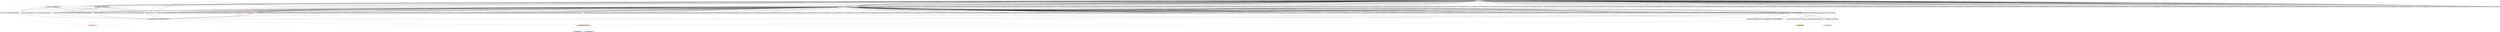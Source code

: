 digraph G {
	ranksep=3;
	ratio=auto;
	httpnewsycombinatorcomsecurityhtml->httpsnewsycombinatorcomitemid639976[ style=bold ];
	httpnewsycombinatorcomsecurityhtml->httpsnewsycombinatorcomitemid8604586[ style=bold ];
	httpnewsycombinatorcomsecurityhtml->httpnewsycombinatorcomyccss[ style=dashed ];
	httpnewsycombinatorcomsecurityhtml->httpnewsycombinatorcomyc500gif[ style=dashed ];
	httpnewsycombinatorcomuserideamonncarey->httpnewsycombinatorcomlogingotouser3Fid3Deamonncarey[ style=bold ];
	httpnewsycombinatorcomuserideamonncarey->httpnewsycombinatorcomsubmittedideamonncarey[ style=bold ];
	httpnewsycombinatorcomuserideamonncarey->httpnewsycombinatorcomnewest[ style=bold ];
	httpnewsycombinatorcomuserideamonncarey->httpnewsycombinatorcomnewcomments[ style=bold ];
	httpnewsycombinatorcomuserideamonncarey->httpnewsycombinatorcomask[ style=bold ];
	httpnewsycombinatorcomuserideamonncarey->httpnewsycombinatorcomsubmit[ style=bold ];
	httpnewsycombinatorcomuserideamonncarey->httpnewsycombinatorcomthreadsideamonncarey[ style=bold ];
	httpnewsycombinatorcomuserideamonncarey->httpnewsycombinatorcomnews[ style=bold ];
	httpnewsycombinatorcomuserideamonncarey->httpnewsycombinatorcomshow[ style=bold ];
	httpnewsycombinatorcomuserideamonncarey->httpnewsycombinatorcomuserideamonncarey[ style=bold ];
	httpnewsycombinatorcomuserideamonncarey->httpnewsycombinatorcomjobs[ style=bold ];
	httpnewsycombinatorcomuserideamonncarey->httpnewsycombinatorcomy18gif[ style=dashed ];
	httpnewsycombinatorcomuserideamonncarey->httpnewsycombinatorcomnewscssI3uMhSgJy7uTRfP6zeEN[ style=dashed ];
	httpnewsycombinatorcomnewscssI3uMhSgJy7uTRfP6zeEN->httpnewsycombinatorcomgrayarrowgif[ style=dashed ];
	httpnewsycombinatorcomnewscssI3uMhSgJy7uTRfP6zeEN->httpnewsycombinatorcomgrayarrow2xgif[ style=dashed ];
	httpnewsycombinatorcomnewsfaqhtml->httpnewsycombinatorcomnewsguidelineshtml[ style=bold ];
	httpnewsycombinatorcomnewsfaqhtml->httpnewsycombinatorcomnewest[ style=bold ];
	httpnewsycombinatorcomnewsfaqhtml->httpnewsycombinatorcomnewcomments[ style=bold ];
	httpnewsycombinatorcomnewsfaqhtml->httpnewsycombinatorcomformatdoc[ style=bold ];
	httpnewsycombinatorcomnewsfaqhtml->httpnewsycombinatorcomsubmittedidwhoishiring[ style=bold ];
	httpnewsycombinatorcomnewsfaqhtml->httpnewsycombinatorcomnewpoll[ style=bold ];
	httpnewsycombinatorcomnewsfaqhtml->httpnewsycombinatorcomyc500gif[ style=dashed ];
	httpnewsycombinatorcomnewsfaqhtml->httpnewsycombinatorcomyccss[ style=dashed ];
	httpnewsycombinatorcom->httpnewsycombinatorcomitemid11070528[ style=bold ];
	httpnewsycombinatorcom->httpnewsycombinatorcomitemid11073032[ style=bold ];
	httpnewsycombinatorcom->httpnewsycombinatorcomfromsitehollywoodreportercom[ style=bold ];
	httpnewsycombinatorcom->httpnewsycombinatorcomvotefor11070192dirupgotonews[ style=bold ];
	httpnewsycombinatorcom->httpnewsycombinatorcomfromsiteprogrammingzencom[ style=bold ];
	httpnewsycombinatorcom->httpnewsycombinatorcomnewcomments[ style=bold ];
	httpnewsycombinatorcom->httpnewsycombinatorcomitemid11070584[ style=bold ];
	httpnewsycombinatorcom->httpnewsycombinatorcomfromsiteprogrammingforbeginnersbookcom[ style=bold ];
	httpnewsycombinatorcom->httpnewsycombinatorcomfromsiteblogtwittercom[ style=bold ];
	httpnewsycombinatorcom->httpnewsycombinatorcomfromsitebbccom[ style=bold ];
	httpnewsycombinatorcom->httpnewsycombinatorcomuseridrkda[ style=bold ];
	httpnewsycombinatorcom->httpnewsycombinatorcomvotefor11070764dirupgotonews[ style=bold ];
	httpnewsycombinatorcom->httpnewsycombinatorcombookmarklethtml[ style=bold ];
	httpnewsycombinatorcom->httpnewsycombinatorcomitemid11069501[ style=bold ];
	httpnewsycombinatorcom->httpnewsycombinatorcomitemid11071177[ style=bold ];
	httpnewsycombinatorcom->httpnewsycombinatorcomuseridsigna11[ style=bold ];
	httpnewsycombinatorcom->httpnewsycombinatorcomvotefor11071014dirupgotonews[ style=bold ];
	httpnewsycombinatorcom->httpnewsycombinatorcomvotefor11071916dirupgotonews[ style=bold ];
	httpnewsycombinatorcom->httpnewsycombinatorcomfromsitenprorg[ style=bold ];
	httpnewsycombinatorcom->httpnewsycombinatorcomuseriddrakaal[ style=bold ];
	httpnewsycombinatorcom->httpnewsycombinatorcomvotefor11072359dirupgotonews[ style=bold ];
	httpnewsycombinatorcom->httpnewsycombinatorcomuseridLofkin[ style=bold ];
	httpnewsycombinatorcom->httpnewsycombinatorcomitemid11069994[ style=bold ];
	httpnewsycombinatorcom->httpnewsycombinatorcomuseridpdq[ style=bold ];
	httpnewsycombinatorcom->httpnewsycombinatorcomitemid11073353[ style=bold ];
	httpnewsycombinatorcom->httpnewsycombinatorcomfromsitetechcrunchcom[ style=bold ];
	httpnewsycombinatorcom->httpnewsycombinatorcomuseridnkurz[ style=bold ];
	httpnewsycombinatorcom->httpnewsycombinatorcomvotefor11070584dirupgotonews[ style=bold ];
	httpnewsycombinatorcom->httpnewsycombinatorcomvotefor11069501dirupgotonews[ style=bold ];
	httpnewsycombinatorcom->httpnewsycombinatorcomitemid11071749[ style=bold ];
	httpnewsycombinatorcom->httpnewsycombinatorcomfromsiteamazoncom[ style=bold ];
	httpnewsycombinatorcom->httpnewsycombinatorcomuseridpavornyoh[ style=bold ];
	httpnewsycombinatorcom->httpnewsycombinatorcomuseridvinnyglennon[ style=bold ];
	httpnewsycombinatorcom->httpnewsycombinatorcomfromsitenewyorkercom[ style=bold ];
	httpnewsycombinatorcom->httpnewsycombinatorcomvotefor11069898dirupgotonews[ style=bold ];
	httpnewsycombinatorcom->httpnewsycombinatorcomsubmit[ style=bold ];
	httpnewsycombinatorcom->httpnewsycombinatorcomuseriddankohn1[ style=bold ];
	httpnewsycombinatorcom->httpnewsycombinatorcomsecurityhtml[ style=bold ];
	httpnewsycombinatorcom->httpnewsycombinatorcomitemid11073401[ style=bold ];
	httpnewsycombinatorcom->httpnewsycombinatorcomshow[ style=bold ];
	httpnewsycombinatorcom->httpnewsycombinatorcomitemid11070923[ style=bold ];
	httpnewsycombinatorcom->httpnewsycombinatorcomfromsitepnasorg[ style=bold ];
	httpnewsycombinatorcom->httpnewsycombinatorcomitemid11071916[ style=bold ];
	httpnewsycombinatorcom->httpnewsycombinatorcomvotefor11070600dirupgotonews[ style=bold ];
	httpnewsycombinatorcom->httpnewsycombinatorcomnewsguidelineshtml[ style=bold ];
	httpnewsycombinatorcom->httpnewsycombinatorcomfromsitereuterscom[ style=bold ];
	httpnewsycombinatorcom->httpnewsycombinatorcomjobs[ style=bold ];
	httpnewsycombinatorcom->httpnewsycombinatorcomitemid11070764[ style=bold ];
	httpnewsycombinatorcom->httpnewsycombinatorcomvotefor11071749dirupgotonews[ style=bold ];
	httpnewsycombinatorcom->httpnewsycombinatorcomuseridwalterbell[ style=bold ];
	httpnewsycombinatorcom->httpnewsycombinatorcomfromsiteycombinatorcom[ style=bold ];
	httpnewsycombinatorcom->httpnewsycombinatorcomuseridbootload[ style=bold ];
	httpnewsycombinatorcom->httpnewsycombinatorcomuseridjondubois[ style=bold ];
	httpnewsycombinatorcom->httpnewsycombinatorcomfromsitegithubcom[ style=bold ];
	httpnewsycombinatorcom->httpnewsycombinatorcomitemid11073167[ style=bold ];
	httpnewsycombinatorcom->httpnewsycombinatorcomvotefor11072799dirupgotonews[ style=bold ];
	httpnewsycombinatorcom->httpnewsycombinatorcomfromsitewashingtonpostcom[ style=bold ];
	httpnewsycombinatorcom->httpnewsycombinatorcomnewest[ style=bold ];
	httpnewsycombinatorcom->httpnewsycombinatorcomvotefor11070805dirupgotonews[ style=bold ];
	httpnewsycombinatorcom->httpnewsycombinatorcomask[ style=bold ];
	httpnewsycombinatorcom->httpnewsycombinatorcomvotefor11073167dirupgotonews[ style=bold ];
	httpnewsycombinatorcom->httpnewsycombinatorcomvotefor11072159dirupgotonews[ style=bold ];
	httpnewsycombinatorcom->httpnewsycombinatorcomitemid11072761[ style=bold ];
	httpnewsycombinatorcom->httpnewsycombinatorcomvotefor11072718dirupgotonews[ style=bold ];
	httpnewsycombinatorcom->httpnewsycombinatorcomnews[ style=bold ];
	httpnewsycombinatorcom->httpnewsycombinatorcomfromsitenationalgeographiccom[ style=bold ];
	httpnewsycombinatorcom->httpnewsycombinatorcomfromsitewiredcom[ style=bold ];
	httpnewsycombinatorcom->httpnewsycombinatorcomvotefor11070147dirupgotonews[ style=bold ];
	httpnewsycombinatorcom->httpnewsycombinatorcomuserideamonncarey[ style=bold ];
	httpnewsycombinatorcom->httpnewsycombinatorcomitemid11065661[ style=bold ];
	httpnewsycombinatorcom->httpnewsycombinatorcomvotefor11072723dirupgotonews[ style=bold ];
	httpnewsycombinatorcom->httpnewsycombinatorcomuseridwallflower[ style=bold ];
	httpnewsycombinatorcom->httpnewsycombinatorcomuseridapo[ style=bold ];
	httpnewsycombinatorcom->httpnewsycombinatorcomfromsiteopensourcecom[ style=bold ];
	httpnewsycombinatorcom->httpnewsycombinatorcomfromsitesocketclusterio[ style=bold ];
	httpnewsycombinatorcom->httpnewsycombinatorcomfromsitebloombergcom[ style=bold ];
	httpnewsycombinatorcom->httpnewsycombinatorcomitemid11069898[ style=bold ];
	httpnewsycombinatorcom->httpnewsycombinatorcomitemid11072799[ style=bold ];
	httpnewsycombinatorcom->httpnewsycombinatorcomvotefor11072570dirupgotonews[ style=bold ];
	httpnewsycombinatorcom->httpnewsycombinatorcomuseridhepha1979[ style=bold ];
	httpnewsycombinatorcom->httpnewsycombinatorcomvotefor11069994dirupgotonews[ style=bold ];
	httpnewsycombinatorcom->httpnewsycombinatorcomuseridr721[ style=bold ];
	httpnewsycombinatorcom->httpnewsycombinatorcomuseridacangiano[ style=bold ];
	httpnewsycombinatorcom->httpnewsycombinatorcomuseridnikolay[ style=bold ];
	httpnewsycombinatorcom->httpnewsycombinatorcomlists[ style=bold ];
	httpnewsycombinatorcom->httpnewsycombinatorcomitemid11072718[ style=bold ];
	httpnewsycombinatorcom->httpnewsycombinatorcomvotefor11073401dirupgotonews[ style=bold ];
	httpnewsycombinatorcom->httpnewsycombinatorcomnewsp2[ style=bold ];
	httpnewsycombinatorcom->httpnewsycombinatorcomfromsitemediumcom[ style=bold ];
	httpnewsycombinatorcom->httpnewsycombinatorcomuseridmolsson[ style=bold ];
	httpnewsycombinatorcom->httpnewsycombinatorcomfromsitejuliacomputingcom[ style=bold ];
	httpnewsycombinatorcom->httpnewsycombinatorcomvotefor11070406dirupgotonews[ style=bold ];
	httpnewsycombinatorcom->httpnewsycombinatorcomitemid11072359[ style=bold ];
	httpnewsycombinatorcom->httpnewsycombinatorcomvotefor11070923dirupgotonews[ style=bold ];
	httpnewsycombinatorcom->httpnewsycombinatorcomfromsitekaylinwalkercom[ style=bold ];
	httpnewsycombinatorcom->httpnewsycombinatorcomuseridplehoux[ style=bold ];
	httpnewsycombinatorcom->httpnewsycombinatorcomitemid11072570[ style=bold ];
	httpnewsycombinatorcom->httpnewsycombinatorcomuseridDiabloD3[ style=bold ];
	httpnewsycombinatorcom->httpnewsycombinatorcomuseridAmorymeltzer[ style=bold ];
	httpnewsycombinatorcom->httpnewsycombinatorcomvotefor11071521dirupgotonews[ style=bold ];
	httpnewsycombinatorcom->httpnewsycombinatorcomitemid11072723[ style=bold ];
	httpnewsycombinatorcom->httpnewsycombinatorcomnewsfaqhtml[ style=bold ];
	httpnewsycombinatorcom->httpnewsycombinatorcomuseridtroika[ style=bold ];
	httpnewsycombinatorcom->httpnewsycombinatorcomitemid11070805[ style=bold ];
	httpnewsycombinatorcom->httpnewsycombinatorcomuseridMzHN[ style=bold ];
	httpnewsycombinatorcom->httpnewsycombinatorcomvotefor11070528dirupgotonews[ style=bold ];
	httpnewsycombinatorcom->httpnewsycombinatorcomlogingotonews[ style=bold ];
	httpnewsycombinatorcom->httpnewsycombinatorcomvotefor11071517dirupgotonews[ style=bold ];
	httpnewsycombinatorcom->httpnewsycombinatorcomitemid11071014[ style=bold ];
	httpnewsycombinatorcom->httpnewsycombinatorcomitemid11072159[ style=bold ];
	httpnewsycombinatorcom->httpnewsycombinatorcomfromsitebrainpreservationorg[ style=bold ];
	httpnewsycombinatorcom->httpnewsycombinatorcomvotefor11065661dirupgotonews[ style=bold ];
	httpnewsycombinatorcom->httpnewsycombinatorcomfromsitewsjcom[ style=bold ];
	httpnewsycombinatorcom->httpnewsycombinatorcomitemid11071521[ style=bold ];
	httpnewsycombinatorcom->httpnewsycombinatorcomitemid11070147[ style=bold ];
	httpnewsycombinatorcom->httpnewsycombinatorcomfromsitearstechnicacom[ style=bold ];
	httpnewsycombinatorcom->httpnewsycombinatorcomitemid11070192[ style=bold ];
	httpnewsycombinatorcom->httpnewsycombinatorcomuseridniuzeta[ style=bold ];
	httpnewsycombinatorcom->httpnewsycombinatorcomvotefor11073353dirupgotonews[ style=bold ];
	httpnewsycombinatorcom->httpnewsycombinatorcomvotefor11071177dirupgotonews[ style=bold ];
	httpnewsycombinatorcom->httpnewsycombinatorcomuseridchewymouse[ style=bold ];
	httpnewsycombinatorcom->httpnewsycombinatorcomfromsitedeepstreamio[ style=bold ];
	httpnewsycombinatorcom->httpnewsycombinatorcomvotefor11073032dirupgotonews[ style=bold ];
	httpnewsycombinatorcom->httpnewsycombinatorcomuseridrandomname2[ style=bold ];
	httpnewsycombinatorcom->httpnewsycombinatorcomfromsiteleverco[ style=bold ];
	httpnewsycombinatorcom->httpnewsycombinatorcomitemid11070600[ style=bold ];
	httpnewsycombinatorcom->httpnewsycombinatorcomitemid11070406[ style=bold ];
	httpnewsycombinatorcom->httpnewsycombinatorcomfromsitetheatlanticcom[ style=bold ];
	httpnewsycombinatorcom->httpnewsycombinatorcomfromsiteopenshotvideocom[ style=bold ];
	httpnewsycombinatorcom->httpnewsycombinatorcomdmcahtml[ style=bold ];
	httpnewsycombinatorcom->httpnewsycombinatorcomitemid11071517[ style=bold ];
	httpnewsycombinatorcom->httpnewsycombinatorcomnewscssI3uMhSgJy7uTRfP6zeEN[ style=dashed ];
	httpnewsycombinatorcom->httpnewsycombinatorcomy18gif[ style=dashed ];
	httpnewsycombinatorcom->httpnewsycombinatorcomsgif[ style=dashed ];
	httpnewsycombinatorcomvotefor11059181dirupgotofrom3Fsite3Dtheatlanticcom->httpnewsycombinatorcomforgotid[ style=bold ];
	httpnewsycombinatorcomformatdoc->httpnewsycombinatorcomnewscssI3uMhSgJy7uTRfP6zeEN[ style=dashed ];
	httpnewsycombinatorcomformatdoc->httpnewsycombinatorcomy18gif[ style=dashed ];
	httpnewsycombinatorcomvotefor11070528dirupgotonews->httpnewsycombinatorcomforgotid[ style=bold ];
	httpnewsycombinatorcomnewsguidelineshtml->httpnewsycombinatorcomyccss[ style=dashed ];
	httpnewsycombinatorcomnewsguidelineshtml->httpnewsycombinatorcomyc500gif[ style=dashed ];
	httpnewsycombinatorcombookmarklethtml->httpnewsycombinatorcom[ style=bold ];
	httpnewsycombinatorcombookmarklethtml->httpnewsycombinatorcomyccss[ style=dashed ];
	httpnewsycombinatorcombookmarklethtml->httpnewsycombinatorcomyc500gif[ style=dashed ];
	httpnewsycombinatorcomfromsitetheatlanticcom->httpnewsycombinatorcomvotefor11036756dirupgotofrom3Fsite3Dtheatlanticcom[ style=bold ];
	httpnewsycombinatorcomfromsitetheatlanticcom->httpnewsycombinatorcomitemid11039287[ style=bold ];
	httpnewsycombinatorcomfromsitetheatlanticcom->httpnewsycombinatorcomitemid11070147[ style=bold ];
	httpnewsycombinatorcomfromsitetheatlanticcom->httpnewsycombinatorcomuseridbenbreen[ style=bold ];
	httpnewsycombinatorcomfromsitetheatlanticcom->httpnewsycombinatorcomitemid11065153[ style=bold ];
	httpnewsycombinatorcomfromsitetheatlanticcom->httpnewsycombinatorcomitemid11046656[ style=bold ];
	httpnewsycombinatorcomfromsitetheatlanticcom->httpnewsycombinatorcomitemid11038929[ style=bold ];
	httpnewsycombinatorcomfromsitetheatlanticcom->httpnewsycombinatorcomvotefor11026829dirupgotofrom3Fsite3Dtheatlanticcom[ style=bold ];
	httpnewsycombinatorcomfromsitetheatlanticcom->httpnewsycombinatorcomsubmit[ style=bold ];
	httpnewsycombinatorcomfromsitetheatlanticcom->httpnewsycombinatorcomuseridnabla9[ style=bold ];
	httpnewsycombinatorcomfromsitetheatlanticcom->httpnewsycombinatorcomitemid11073294[ style=bold ];
	httpnewsycombinatorcomfromsitetheatlanticcom->httpnewsycombinatorcomfromsitetheatlanticcomnext11013856[ style=bold ];
	httpnewsycombinatorcomfromsitetheatlanticcom->httpnewsycombinatorcomuseridchewymouse[ style=bold ];
	httpnewsycombinatorcomfromsitetheatlanticcom->httpnewsycombinatorcomuseridDiabloD3[ style=bold ];
	httpnewsycombinatorcomfromsitetheatlanticcom->httpnewsycombinatorcomvotefor11039287dirupgotofrom3Fsite3Dtheatlanticcom[ style=bold ];
	httpnewsycombinatorcomfromsitetheatlanticcom->httpnewsycombinatorcomuseridklunger[ style=bold ];
	httpnewsycombinatorcomfromsitetheatlanticcom->httpnewsycombinatorcomuseridwbsun[ style=bold ];
	httpnewsycombinatorcomfromsitetheatlanticcom->httpnewsycombinatorcomitemid11070192[ style=bold ];
	httpnewsycombinatorcomfromsitetheatlanticcom->httpnewsycombinatorcomitemid11059878[ style=bold ];
	httpnewsycombinatorcomfromsitetheatlanticcom->httpnewsycombinatorcomuseridpmcpinto[ style=bold ];
	httpnewsycombinatorcomfromsitetheatlanticcom->httpnewsycombinatorcomnewcomments[ style=bold ];
	httpnewsycombinatorcomfromsitetheatlanticcom->httpnewsycombinatorcomuseridcolinprince[ style=bold ];
	httpnewsycombinatorcomfromsitetheatlanticcom->httpnewsycombinatorcomvotefor11065153dirupgotofrom3Fsite3Dtheatlanticcom[ style=bold ];
	httpnewsycombinatorcomfromsitetheatlanticcom->httpnewsycombinatorcomitemid11055594[ style=bold ];
	httpnewsycombinatorcomfromsitetheatlanticcom->httpnewsycombinatorcomvotefor11072620dirupgotofrom3Fsite3Dtheatlanticcom[ style=bold ];
	httpnewsycombinatorcomfromsitetheatlanticcom->httpnewsycombinatorcomitemid11034980[ style=bold ];
	httpnewsycombinatorcomfromsitetheatlanticcom->httpnewsycombinatorcomsecurityhtml[ style=bold ];
	httpnewsycombinatorcomfromsitetheatlanticcom->httpnewsycombinatorcomvotefor11014165dirupgotofrom3Fsite3Dtheatlanticcom[ style=bold ];
	httpnewsycombinatorcomfromsitetheatlanticcom->httpnewsycombinatorcomvotefor11072075dirupgotofrom3Fsite3Dtheatlanticcom[ style=bold ];
	httpnewsycombinatorcomfromsitetheatlanticcom->httpnewsycombinatorcomitemid11072075[ style=bold ];
	httpnewsycombinatorcomfromsitetheatlanticcom->httpnewsycombinatorcomitemid11072620[ style=bold ];
	httpnewsycombinatorcomfromsitetheatlanticcom->httpnewsycombinatorcomitemid11070358[ style=bold ];
	httpnewsycombinatorcomfromsitetheatlanticcom->httpnewsycombinatorcomitemid11066095[ style=bold ];
	httpnewsycombinatorcomfromsitetheatlanticcom->httpnewsycombinatorcomdmcahtml[ style=bold ];
	httpnewsycombinatorcomfromsitetheatlanticcom->httpnewsycombinatorcomitemid11062796[ style=bold ];
	httpnewsycombinatorcomfromsitetheatlanticcom->httpnewsycombinatorcomnews[ style=bold ];
	httpnewsycombinatorcomfromsitetheatlanticcom->httpnewsycombinatorcomuseridnols[ style=bold ];
	httpnewsycombinatorcomfromsitetheatlanticcom->httpnewsycombinatorcomuseridjoveian[ style=bold ];
	httpnewsycombinatorcomfromsitetheatlanticcom->httpnewsycombinatorcomuseridelorant[ style=bold ];
	httpnewsycombinatorcomfromsitetheatlanticcom->httpnewsycombinatorcomuseridAmorymeltzer[ style=bold ];
	httpnewsycombinatorcomfromsitetheatlanticcom->httpnewsycombinatorcomuseridgmays[ style=bold ];
	httpnewsycombinatorcomfromsitetheatlanticcom->httpnewsycombinatorcomitemid11031532[ style=bold ];
	httpnewsycombinatorcomfromsitetheatlanticcom->httpnewsycombinatorcomuseridcwal37[ style=bold ];
	httpnewsycombinatorcomfromsitetheatlanticcom->httpnewsycombinatorcomuseridpns[ style=bold ];
	httpnewsycombinatorcomfromsitetheatlanticcom->httpnewsycombinatorcomuseridmrfusion[ style=bold ];
	httpnewsycombinatorcomfromsitetheatlanticcom->httpnewsycombinatorcombookmarklethtml[ style=bold ];
	httpnewsycombinatorcomfromsitetheatlanticcom->httpnewsycombinatorcomitemid11035971[ style=bold ];
	httpnewsycombinatorcomfromsitetheatlanticcom->httpnewsycombinatorcomvotefor11073294dirupgotofrom3Fsite3Dtheatlanticcom[ style=bold ];
	httpnewsycombinatorcomfromsitetheatlanticcom->httpnewsycombinatorcomvotefor11059181dirupgotofrom3Fsite3Dtheatlanticcom[ style=bold ];
	httpnewsycombinatorcomfromsitetheatlanticcom->httpnewsycombinatorcomuseridVigier[ style=bold ];
	httpnewsycombinatorcomfromsitetheatlanticcom->httpnewsycombinatorcomjobs[ style=bold ];
	httpnewsycombinatorcomfromsitetheatlanticcom->httpnewsycombinatorcomvotefor11031532dirupgotofrom3Fsite3Dtheatlanticcom[ style=bold ];
	httpnewsycombinatorcomfromsitetheatlanticcom->httpnewsycombinatorcomuseridzeristor[ style=bold ];
	httpnewsycombinatorcomfromsitetheatlanticcom->httpnewsycombinatorcomitemid11072737[ style=bold ];
	httpnewsycombinatorcomfromsitetheatlanticcom->httpnewsycombinatorcomfromsitetheatlanticcom[ style=bold ];
	httpnewsycombinatorcomfromsitetheatlanticcom->httpnewsycombinatorcomask[ style=bold ];
	httpnewsycombinatorcomfromsitetheatlanticcom->httpnewsycombinatorcomuseridselimthegrim[ style=bold ];
	httpnewsycombinatorcomfromsitetheatlanticcom->httpnewsycombinatorcomvotefor11063077dirupgotofrom3Fsite3Dtheatlanticcom[ style=bold ];
	httpnewsycombinatorcomfromsitetheatlanticcom->httpnewsycombinatorcomuseridMilnerRoute[ style=bold ];
	httpnewsycombinatorcomfromsitetheatlanticcom->httpnewsycombinatorcomitemid11063077[ style=bold ];
	httpnewsycombinatorcomfromsitetheatlanticcom->httpnewsycombinatorcomvotefor11073215dirupgotofrom3Fsite3Dtheatlanticcom[ style=bold ];
	httpnewsycombinatorcomfromsitetheatlanticcom->httpnewsycombinatorcomvotefor11046017dirupgotofrom3Fsite3Dtheatlanticcom[ style=bold ];
	httpnewsycombinatorcomfromsitetheatlanticcom->httpnewsycombinatorcomshow[ style=bold ];
	httpnewsycombinatorcomfromsitetheatlanticcom->httpnewsycombinatorcomvotefor11062796dirupgotofrom3Fsite3Dtheatlanticcom[ style=bold ];
	httpnewsycombinatorcomfromsitetheatlanticcom->httpnewsycombinatorcomitemid11036756[ style=bold ];
	httpnewsycombinatorcomfromsitetheatlanticcom->httpnewsycombinatorcomuseridimarg[ style=bold ];
	httpnewsycombinatorcomfromsitetheatlanticcom->httpnewsycombinatorcomuseridaethertap[ style=bold ];
	httpnewsycombinatorcomfromsitetheatlanticcom->httpnewsycombinatorcomuseridomarmeky[ style=bold ];
	httpnewsycombinatorcomfromsitetheatlanticcom->httpnewsycombinatorcomvotefor11034980dirupgotofrom3Fsite3Dtheatlanticcom[ style=bold ];
	httpnewsycombinatorcomfromsitetheatlanticcom->httpnewsycombinatorcomvotefor11055594dirupgotofrom3Fsite3Dtheatlanticcom[ style=bold ];
	httpnewsycombinatorcomfromsitetheatlanticcom->httpnewsycombinatorcomnewsfaqhtml[ style=bold ];
	httpnewsycombinatorcomfromsitetheatlanticcom->httpnewsycombinatorcomuseridaugb[ style=bold ];
	httpnewsycombinatorcomfromsitetheatlanticcom->httpnewsycombinatorcomvotefor11072737dirupgotofrom3Fsite3Dtheatlanticcom[ style=bold ];
	httpnewsycombinatorcomfromsitetheatlanticcom->httpnewsycombinatorcomitemid11073215[ style=bold ];
	httpnewsycombinatorcomfromsitetheatlanticcom->httpnewsycombinatorcomitemid11050068[ style=bold ];
	httpnewsycombinatorcomfromsitetheatlanticcom->httpnewsycombinatorcomitemid11035167[ style=bold ];
	httpnewsycombinatorcomfromsitetheatlanticcom->httpnewsycombinatorcomvotefor11059878dirupgotofrom3Fsite3Dtheatlanticcom[ style=bold ];
	httpnewsycombinatorcomfromsitetheatlanticcom->httpnewsycombinatorcomitemid11026189[ style=bold ];
	httpnewsycombinatorcomfromsitetheatlanticcom->httpnewsycombinatorcomuseridLVB[ style=bold ];
	httpnewsycombinatorcomfromsitetheatlanticcom->httpnewsycombinatorcomvotefor11050068dirupgotofrom3Fsite3Dtheatlanticcom[ style=bold ];
	httpnewsycombinatorcomfromsitetheatlanticcom->httpnewsycombinatorcomitemid11014165[ style=bold ];
	httpnewsycombinatorcomfromsitetheatlanticcom->httpnewsycombinatorcomvotefor11070192dirupgotofrom3Fsite3Dtheatlanticcom[ style=bold ];
	httpnewsycombinatorcomfromsitetheatlanticcom->httpnewsycombinatorcomvotefor11070147dirupgotofrom3Fsite3Dtheatlanticcom[ style=bold ];
	httpnewsycombinatorcomfromsitetheatlanticcom->httpnewsycombinatorcomitemid11060585[ style=bold ];
	httpnewsycombinatorcomfromsitetheatlanticcom->httpnewsycombinatorcomvotefor11028696dirupgotofrom3Fsite3Dtheatlanticcom[ style=bold ];
	httpnewsycombinatorcomfromsitetheatlanticcom->httpnewsycombinatorcomitemid11026829[ style=bold ];
	httpnewsycombinatorcomfromsitetheatlanticcom->httpnewsycombinatorcomitemid11059181[ style=bold ];
	httpnewsycombinatorcomfromsitetheatlanticcom->httpnewsycombinatorcomuseridkiethtalent[ style=bold ];
	httpnewsycombinatorcomfromsitetheatlanticcom->httpnewsycombinatorcomvotefor11038929dirupgotofrom3Fsite3Dtheatlanticcom[ style=bold ];
	httpnewsycombinatorcomfromsitetheatlanticcom->httpnewsycombinatorcomvotefor11066095dirupgotofrom3Fsite3Dtheatlanticcom[ style=bold ];
	httpnewsycombinatorcomfromsitetheatlanticcom->httpnewsycombinatorcomvotefor11035971dirupgotofrom3Fsite3Dtheatlanticcom[ style=bold ];
	httpnewsycombinatorcomfromsitetheatlanticcom->httpnewsycombinatorcomvotefor11070358dirupgotofrom3Fsite3Dtheatlanticcom[ style=bold ];
	httpnewsycombinatorcomfromsitetheatlanticcom->httpnewsycombinatorcomvotefor11026189dirupgotofrom3Fsite3Dtheatlanticcom[ style=bold ];
	httpnewsycombinatorcomfromsitetheatlanticcom->httpnewsycombinatorcomvotefor11046656dirupgotofrom3Fsite3Dtheatlanticcom[ style=bold ];
	httpnewsycombinatorcomfromsitetheatlanticcom->httpnewsycombinatorcomvotefor11035167dirupgotofrom3Fsite3Dtheatlanticcom[ style=bold ];
	httpnewsycombinatorcomfromsitetheatlanticcom->httpnewsycombinatorcomuseridprostoalex[ style=bold ];
	httpnewsycombinatorcomfromsitetheatlanticcom->httpnewsycombinatorcomlogingotofrom3Fsite3Dtheatlanticcom[ style=bold ];
	httpnewsycombinatorcomfromsitetheatlanticcom->httpnewsycombinatorcomnewsguidelineshtml[ style=bold ];
	httpnewsycombinatorcomfromsitetheatlanticcom->httpnewsycombinatorcomnewest[ style=bold ];
	httpnewsycombinatorcomfromsitetheatlanticcom->httpnewsycombinatorcomuseridbiffa[ style=bold ];
	httpnewsycombinatorcomfromsitetheatlanticcom->httpnewsycombinatorcomvotefor11060585dirupgotofrom3Fsite3Dtheatlanticcom[ style=bold ];
	httpnewsycombinatorcomfromsitetheatlanticcom->httpnewsycombinatorcomitemid11028696[ style=bold ];
	httpnewsycombinatorcomfromsitetheatlanticcom->httpnewsycombinatorcomlists[ style=bold ];
	httpnewsycombinatorcomfromsitetheatlanticcom->httpnewsycombinatorcomuseridsergeant3[ style=bold ];
	httpnewsycombinatorcomfromsitetheatlanticcom->httpnewsycombinatorcomitemid11046017[ style=bold ];
	httpnewsycombinatorcomfromsitetheatlanticcom->httpnewsycombinatorcomnewscssI3uMhSgJy7uTRfP6zeEN[ style=dashed ];
	httpnewsycombinatorcomfromsitetheatlanticcom->httpnewsycombinatorcomy18gif[ style=dashed ];
	httpnewsycombinatorcomfromsitetheatlanticcom->httpnewsycombinatorcomsgif[ style=dashed ];
	httpnewsycombinatorcomuseridrandomname2->httpnewsycombinatorcomuseridrandomname2[ style=bold ];
	httpnewsycombinatorcomuseridrandomname2->httpnewsycombinatorcomsubmittedidrandomname2[ style=bold ];
	httpnewsycombinatorcomuseridrandomname2->httpnewsycombinatorcomnews[ style=bold ];
	httpnewsycombinatorcomuseridrandomname2->httpnewsycombinatorcomsubmit[ style=bold ];
	httpnewsycombinatorcomuseridrandomname2->httpnewsycombinatorcomthreadsidrandomname2[ style=bold ];
	httpnewsycombinatorcomuseridrandomname2->httpnewsycombinatorcomask[ style=bold ];
	httpnewsycombinatorcomuseridrandomname2->httpnewsycombinatorcomshow[ style=bold ];
	httpnewsycombinatorcomuseridrandomname2->httpnewsycombinatorcomnewest[ style=bold ];
	httpnewsycombinatorcomuseridrandomname2->httpnewsycombinatorcomlogingotouser3Fid3Drandomname2[ style=bold ];
	httpnewsycombinatorcomuseridrandomname2->httpnewsycombinatorcomnewcomments[ style=bold ];
	httpnewsycombinatorcomuseridrandomname2->httpnewsycombinatorcomjobs[ style=bold ];
	httpnewsycombinatorcomuseridrandomname2->httpnewsycombinatorcomnewscssI3uMhSgJy7uTRfP6zeEN[ style=dashed ];
	httpnewsycombinatorcomuseridrandomname2->httpnewsycombinatorcomy18gif[ style=dashed ];
	httpnewsycombinatorcom [ fillcolor="#DDDDDD", fontsize=20, label="http://news.ycombinator.com", shape=box, style=filled ];
	httpnewsycombinatorcomask [ fillcolor="#DDDDDD", fontsize=20, label="http://news.ycombinator.com/ask", shape=box, style=filled ];
	httpnewsycombinatorcombookmarklethtml [ fillcolor="#DDDDDD", fontsize=20, label="http://news.ycombinator.com/bookmarklet.html", shape=box, style=filled ];
	httpnewsycombinatorcomdmcahtml [ fillcolor="#DDDDDD", fontsize=20, label="http://news.ycombinator.com/dmca.html", shape=box, style=filled ];
	httpnewsycombinatorcomforgotid [ fillcolor="#DDDDDD", fontsize=20, label="http://news.ycombinator.com/forgot?id=", shape=box, style=filled ];
	httpnewsycombinatorcomformatdoc [ fillcolor="#DDDDDD", fontsize=20, label="http://news.ycombinator.com/formatdoc", shape=box, style=filled ];
	httpnewsycombinatorcomfromsiteamazoncom [ fillcolor="#DDDDDD", fontsize=20, label="http://news.ycombinator.com/from?site=amazon.com", shape=box, style=filled ];
	httpnewsycombinatorcomfromsitearstechnicacom [ fillcolor="#DDDDDD", fontsize=20, label="http://news.ycombinator.com/from?site=arstechnica.com", shape=box, style=filled ];
	httpnewsycombinatorcomfromsitebbccom [ fillcolor="#DDDDDD", fontsize=20, label="http://news.ycombinator.com/from?site=bbc.com", shape=box, style=filled ];
	httpnewsycombinatorcomfromsiteblogtwittercom [ fillcolor="#DDDDDD", fontsize=20, label="http://news.ycombinator.com/from?site=blog.twitter.com", shape=box, style=filled ];
	httpnewsycombinatorcomfromsitebloombergcom [ fillcolor="#DDDDDD", fontsize=20, label="http://news.ycombinator.com/from?site=bloomberg.com", shape=box, style=filled ];
	httpnewsycombinatorcomfromsitebrainpreservationorg [ fillcolor="#DDDDDD", fontsize=20, label="http://news.ycombinator.com/from?site=brainpreservation.org", shape=box, style=filled ];
	httpnewsycombinatorcomfromsitedeepstreamio [ fillcolor="#DDDDDD", fontsize=20, label="http://news.ycombinator.com/from?site=deepstream.io", shape=box, style=filled ];
	httpnewsycombinatorcomfromsitegithubcom [ fillcolor="#DDDDDD", fontsize=20, label="http://news.ycombinator.com/from?site=github.com", shape=box, style=filled ];
	httpnewsycombinatorcomfromsitehollywoodreportercom [ fillcolor="#DDDDDD", fontsize=20, label="http://news.ycombinator.com/from?site=hollywoodreporter.com", shape=box, style=filled ];
	httpnewsycombinatorcomfromsitejuliacomputingcom [ fillcolor="#DDDDDD", fontsize=20, label="http://news.ycombinator.com/from?site=juliacomputing.com", shape=box, style=filled ];
	httpnewsycombinatorcomfromsitekaylinwalkercom [ fillcolor="#DDDDDD", fontsize=20, label="http://news.ycombinator.com/from?site=kaylinwalker.com", shape=box, style=filled ];
	httpnewsycombinatorcomfromsiteleverco [ fillcolor="#DDDDDD", fontsize=20, label="http://news.ycombinator.com/from?site=lever.co", shape=box, style=filled ];
	httpnewsycombinatorcomfromsitemediumcom [ fillcolor="#DDDDDD", fontsize=20, label="http://news.ycombinator.com/from?site=medium.com", shape=box, style=filled ];
	httpnewsycombinatorcomfromsitenationalgeographiccom [ fillcolor="#DDDDDD", fontsize=20, label="http://news.ycombinator.com/from?site=nationalgeographic.com", shape=box, style=filled ];
	httpnewsycombinatorcomfromsitenewyorkercom [ fillcolor="#DDDDDD", fontsize=20, label="http://news.ycombinator.com/from?site=newyorker.com", shape=box, style=filled ];
	httpnewsycombinatorcomfromsitenprorg [ fillcolor="#DDDDDD", fontsize=20, label="http://news.ycombinator.com/from?site=npr.org", shape=box, style=filled ];
	httpnewsycombinatorcomfromsiteopenshotvideocom [ fillcolor="#DDDDDD", fontsize=20, label="http://news.ycombinator.com/from?site=openshotvideo.com", shape=box, style=filled ];
	httpnewsycombinatorcomfromsiteopensourcecom [ fillcolor="#DDDDDD", fontsize=20, label="http://news.ycombinator.com/from?site=opensource.com", shape=box, style=filled ];
	httpnewsycombinatorcomfromsitepnasorg [ fillcolor="#DDDDDD", fontsize=20, label="http://news.ycombinator.com/from?site=pnas.org", shape=box, style=filled ];
	httpnewsycombinatorcomfromsiteprogrammingforbeginnersbookcom [ fillcolor="#DDDDDD", fontsize=20, label="http://news.ycombinator.com/from?site=programmingforbeginnersbook.com", shape=box, style=filled ];
	httpnewsycombinatorcomfromsiteprogrammingzencom [ fillcolor="#DDDDDD", fontsize=20, label="http://news.ycombinator.com/from?site=programmingzen.com", shape=box, style=filled ];
	httpnewsycombinatorcomfromsitereuterscom [ fillcolor="#DDDDDD", fontsize=20, label="http://news.ycombinator.com/from?site=reuters.com", shape=box, style=filled ];
	httpnewsycombinatorcomfromsitesocketclusterio [ fillcolor="#DDDDDD", fontsize=20, label="http://news.ycombinator.com/from?site=socketcluster.io", shape=box, style=filled ];
	httpnewsycombinatorcomfromsitetechcrunchcom [ fillcolor="#DDDDDD", fontsize=20, label="http://news.ycombinator.com/from?site=techcrunch.com", shape=box, style=filled ];
	httpnewsycombinatorcomfromsitetheatlanticcom [ fillcolor="#DDDDDD", fontsize=20, label="http://news.ycombinator.com/from?site=theatlantic.com", shape=box, style=filled ];
	httpnewsycombinatorcomfromsitetheatlanticcomnext11013856 [ fillcolor="#DDDDDD", fontsize=20, label="http://news.ycombinator.com/from?site=theatlantic.com&next=11013856", shape=box, style=filled ];
	httpnewsycombinatorcomfromsitewashingtonpostcom [ fillcolor="#DDDDDD", fontsize=20, label="http://news.ycombinator.com/from?site=washingtonpost.com", shape=box, style=filled ];
	httpnewsycombinatorcomfromsitewiredcom [ fillcolor="#DDDDDD", fontsize=20, label="http://news.ycombinator.com/from?site=wired.com", shape=box, style=filled ];
	httpnewsycombinatorcomfromsitewsjcom [ fillcolor="#DDDDDD", fontsize=20, label="http://news.ycombinator.com/from?site=wsj.com", shape=box, style=filled ];
	httpnewsycombinatorcomfromsiteycombinatorcom [ fillcolor="#DDDDDD", fontsize=20, label="http://news.ycombinator.com/from?site=ycombinator.com", shape=box, style=filled ];
	httpnewsycombinatorcomgrayarrow2xgif [ fillcolor="#FFC6BC", label="http://news.ycombinator.com/grayarrow2x.gif", style=filled ];
	httpnewsycombinatorcomgrayarrowgif [ fillcolor="#FFC6BC", label="http://news.ycombinator.com/grayarrow.gif", style=filled ];
	httpnewsycombinatorcomitemid11014165 [ fillcolor="#DDDDDD", fontsize=20, label="http://news.ycombinator.com/item?id=11014165", shape=box, style=filled ];
	httpnewsycombinatorcomitemid11026189 [ fillcolor="#DDDDDD", fontsize=20, label="http://news.ycombinator.com/item?id=11026189", shape=box, style=filled ];
	httpnewsycombinatorcomitemid11026829 [ fillcolor="#DDDDDD", fontsize=20, label="http://news.ycombinator.com/item?id=11026829", shape=box, style=filled ];
	httpnewsycombinatorcomitemid11028696 [ fillcolor="#DDDDDD", fontsize=20, label="http://news.ycombinator.com/item?id=11028696", shape=box, style=filled ];
	httpnewsycombinatorcomitemid11031532 [ fillcolor="#DDDDDD", fontsize=20, label="http://news.ycombinator.com/item?id=11031532", shape=box, style=filled ];
	httpnewsycombinatorcomitemid11034980 [ fillcolor="#DDDDDD", fontsize=20, label="http://news.ycombinator.com/item?id=11034980", shape=box, style=filled ];
	httpnewsycombinatorcomitemid11035167 [ fillcolor="#DDDDDD", fontsize=20, label="http://news.ycombinator.com/item?id=11035167", shape=box, style=filled ];
	httpnewsycombinatorcomitemid11035971 [ fillcolor="#DDDDDD", fontsize=20, label="http://news.ycombinator.com/item?id=11035971", shape=box, style=filled ];
	httpnewsycombinatorcomitemid11036756 [ fillcolor="#DDDDDD", fontsize=20, label="http://news.ycombinator.com/item?id=11036756", shape=box, style=filled ];
	httpnewsycombinatorcomitemid11038929 [ fillcolor="#DDDDDD", fontsize=20, label="http://news.ycombinator.com/item?id=11038929", shape=box, style=filled ];
	httpnewsycombinatorcomitemid11039287 [ fillcolor="#DDDDDD", fontsize=20, label="http://news.ycombinator.com/item?id=11039287", shape=box, style=filled ];
	httpnewsycombinatorcomitemid11046017 [ fillcolor="#DDDDDD", fontsize=20, label="http://news.ycombinator.com/item?id=11046017", shape=box, style=filled ];
	httpnewsycombinatorcomitemid11046656 [ fillcolor="#DDDDDD", fontsize=20, label="http://news.ycombinator.com/item?id=11046656", shape=box, style=filled ];
	httpnewsycombinatorcomitemid11050068 [ fillcolor="#DDDDDD", fontsize=20, label="http://news.ycombinator.com/item?id=11050068", shape=box, style=filled ];
	httpnewsycombinatorcomitemid11055594 [ fillcolor="#DDDDDD", fontsize=20, label="http://news.ycombinator.com/item?id=11055594", shape=box, style=filled ];
	httpnewsycombinatorcomitemid11059181 [ fillcolor="#DDDDDD", fontsize=20, label="http://news.ycombinator.com/item?id=11059181", shape=box, style=filled ];
	httpnewsycombinatorcomitemid11059878 [ fillcolor="#DDDDDD", fontsize=20, label="http://news.ycombinator.com/item?id=11059878", shape=box, style=filled ];
	httpnewsycombinatorcomitemid11060585 [ fillcolor="#DDDDDD", fontsize=20, label="http://news.ycombinator.com/item?id=11060585", shape=box, style=filled ];
	httpnewsycombinatorcomitemid11062796 [ fillcolor="#DDDDDD", fontsize=20, label="http://news.ycombinator.com/item?id=11062796", shape=box, style=filled ];
	httpnewsycombinatorcomitemid11063077 [ fillcolor="#DDDDDD", fontsize=20, label="http://news.ycombinator.com/item?id=11063077", shape=box, style=filled ];
	httpnewsycombinatorcomitemid11065153 [ fillcolor="#DDDDDD", fontsize=20, label="http://news.ycombinator.com/item?id=11065153", shape=box, style=filled ];
	httpnewsycombinatorcomitemid11065661 [ fillcolor="#DDDDDD", fontsize=20, label="http://news.ycombinator.com/item?id=11065661", shape=box, style=filled ];
	httpnewsycombinatorcomitemid11066095 [ fillcolor="#DDDDDD", fontsize=20, label="http://news.ycombinator.com/item?id=11066095", shape=box, style=filled ];
	httpnewsycombinatorcomitemid11069501 [ fillcolor="#DDDDDD", fontsize=20, label="http://news.ycombinator.com/item?id=11069501", shape=box, style=filled ];
	httpnewsycombinatorcomitemid11069898 [ fillcolor="#DDDDDD", fontsize=20, label="http://news.ycombinator.com/item?id=11069898", shape=box, style=filled ];
	httpnewsycombinatorcomitemid11069994 [ fillcolor="#DDDDDD", fontsize=20, label="http://news.ycombinator.com/item?id=11069994", shape=box, style=filled ];
	httpnewsycombinatorcomitemid11070147 [ fillcolor="#DDDDDD", fontsize=20, label="http://news.ycombinator.com/item?id=11070147", shape=box, style=filled ];
	httpnewsycombinatorcomitemid11070192 [ fillcolor="#DDDDDD", fontsize=20, label="http://news.ycombinator.com/item?id=11070192", shape=box, style=filled ];
	httpnewsycombinatorcomitemid11070358 [ fillcolor="#DDDDDD", fontsize=20, label="http://news.ycombinator.com/item?id=11070358", shape=box, style=filled ];
	httpnewsycombinatorcomitemid11070406 [ fillcolor="#DDDDDD", fontsize=20, label="http://news.ycombinator.com/item?id=11070406", shape=box, style=filled ];
	httpnewsycombinatorcomitemid11070528 [ fillcolor="#DDDDDD", fontsize=20, label="http://news.ycombinator.com/item?id=11070528", shape=box, style=filled ];
	httpnewsycombinatorcomitemid11070584 [ fillcolor="#DDDDDD", fontsize=20, label="http://news.ycombinator.com/item?id=11070584", shape=box, style=filled ];
	httpnewsycombinatorcomitemid11070600 [ fillcolor="#DDDDDD", fontsize=20, label="http://news.ycombinator.com/item?id=11070600", shape=box, style=filled ];
	httpnewsycombinatorcomitemid11070764 [ fillcolor="#DDDDDD", fontsize=20, label="http://news.ycombinator.com/item?id=11070764", shape=box, style=filled ];
	httpnewsycombinatorcomitemid11070805 [ fillcolor="#DDDDDD", fontsize=20, label="http://news.ycombinator.com/item?id=11070805", shape=box, style=filled ];
	httpnewsycombinatorcomitemid11070923 [ fillcolor="#DDDDDD", fontsize=20, label="http://news.ycombinator.com/item?id=11070923", shape=box, style=filled ];
	httpnewsycombinatorcomitemid11071014 [ fillcolor="#DDDDDD", fontsize=20, label="http://news.ycombinator.com/item?id=11071014", shape=box, style=filled ];
	httpnewsycombinatorcomitemid11071177 [ fillcolor="#DDDDDD", fontsize=20, label="http://news.ycombinator.com/item?id=11071177", shape=box, style=filled ];
	httpnewsycombinatorcomitemid11071517 [ fillcolor="#DDDDDD", fontsize=20, label="http://news.ycombinator.com/item?id=11071517", shape=box, style=filled ];
	httpnewsycombinatorcomitemid11071521 [ fillcolor="#DDDDDD", fontsize=20, label="http://news.ycombinator.com/item?id=11071521", shape=box, style=filled ];
	httpnewsycombinatorcomitemid11071749 [ fillcolor="#DDDDDD", fontsize=20, label="http://news.ycombinator.com/item?id=11071749", shape=box, style=filled ];
	httpnewsycombinatorcomitemid11071916 [ fillcolor="#DDDDDD", fontsize=20, label="http://news.ycombinator.com/item?id=11071916", shape=box, style=filled ];
	httpnewsycombinatorcomitemid11072075 [ fillcolor="#DDDDDD", fontsize=20, label="http://news.ycombinator.com/item?id=11072075", shape=box, style=filled ];
	httpnewsycombinatorcomitemid11072159 [ fillcolor="#DDDDDD", fontsize=20, label="http://news.ycombinator.com/item?id=11072159", shape=box, style=filled ];
	httpnewsycombinatorcomitemid11072359 [ fillcolor="#DDDDDD", fontsize=20, label="http://news.ycombinator.com/item?id=11072359", shape=box, style=filled ];
	httpnewsycombinatorcomitemid11072570 [ fillcolor="#DDDDDD", fontsize=20, label="http://news.ycombinator.com/item?id=11072570", shape=box, style=filled ];
	httpnewsycombinatorcomitemid11072620 [ fillcolor="#DDDDDD", fontsize=20, label="http://news.ycombinator.com/item?id=11072620", shape=box, style=filled ];
	httpnewsycombinatorcomitemid11072718 [ fillcolor="#DDDDDD", fontsize=20, label="http://news.ycombinator.com/item?id=11072718", shape=box, style=filled ];
	httpnewsycombinatorcomitemid11072723 [ fillcolor="#DDDDDD", fontsize=20, label="http://news.ycombinator.com/item?id=11072723", shape=box, style=filled ];
	httpnewsycombinatorcomitemid11072737 [ fillcolor="#DDDDDD", fontsize=20, label="http://news.ycombinator.com/item?id=11072737", shape=box, style=filled ];
	httpnewsycombinatorcomitemid11072761 [ fillcolor="#DDDDDD", fontsize=20, label="http://news.ycombinator.com/item?id=11072761", shape=box, style=filled ];
	httpnewsycombinatorcomitemid11072799 [ fillcolor="#DDDDDD", fontsize=20, label="http://news.ycombinator.com/item?id=11072799", shape=box, style=filled ];
	httpnewsycombinatorcomitemid11073032 [ fillcolor="#DDDDDD", fontsize=20, label="http://news.ycombinator.com/item?id=11073032", shape=box, style=filled ];
	httpnewsycombinatorcomitemid11073167 [ fillcolor="#DDDDDD", fontsize=20, label="http://news.ycombinator.com/item?id=11073167", shape=box, style=filled ];
	httpnewsycombinatorcomitemid11073215 [ fillcolor="#DDDDDD", fontsize=20, label="http://news.ycombinator.com/item?id=11073215", shape=box, style=filled ];
	httpnewsycombinatorcomitemid11073294 [ fillcolor="#DDDDDD", fontsize=20, label="http://news.ycombinator.com/item?id=11073294", shape=box, style=filled ];
	httpnewsycombinatorcomitemid11073353 [ fillcolor="#DDDDDD", fontsize=20, label="http://news.ycombinator.com/item?id=11073353", shape=box, style=filled ];
	httpnewsycombinatorcomitemid11073401 [ fillcolor="#DDDDDD", fontsize=20, label="http://news.ycombinator.com/item?id=11073401", shape=box, style=filled ];
	httpnewsycombinatorcomjobs [ fillcolor="#DDDDDD", fontsize=20, label="http://news.ycombinator.com/jobs", shape=box, style=filled ];
	httpnewsycombinatorcomlists [ fillcolor="#DDDDDD", fontsize=20, label="http://news.ycombinator.com/lists", shape=box, style=filled ];
	httpnewsycombinatorcomlogingotofrom3Fsite3Dtheatlanticcom [ fillcolor="#DDDDDD", fontsize=20, label="http://news.ycombinator.com/login?goto=from%3Fsite%3Dtheatlantic.com", shape=box, style=filled ];
	httpnewsycombinatorcomlogingotonews [ fillcolor="#DDDDDD", fontsize=20, label="http://news.ycombinator.com/login?goto=news", shape=box, style=filled ];
	httpnewsycombinatorcomlogingotouser3Fid3Deamonncarey [ fillcolor="#DDDDDD", fontsize=20, label="http://news.ycombinator.com/login?goto=user%3Fid%3Deamonncarey", shape=box, style=filled ];
	httpnewsycombinatorcomlogingotouser3Fid3Drandomname2 [ fillcolor="#DDDDDD", fontsize=20, label="http://news.ycombinator.com/login?goto=user%3Fid%3Drandomname2", shape=box, style=filled ];
	httpnewsycombinatorcomnewcomments [ fillcolor="#DDDDDD", fontsize=20, label="http://news.ycombinator.com/newcomments", shape=box, style=filled ];
	httpnewsycombinatorcomnewest [ fillcolor="#DDDDDD", fontsize=20, label="http://news.ycombinator.com/newest", shape=box, style=filled ];
	httpnewsycombinatorcomnewpoll [ fillcolor="#DDDDDD", fontsize=20, label="http://news.ycombinator.com/newpoll", shape=box, style=filled ];
	httpnewsycombinatorcomnews [ fillcolor="#DDDDDD", fontsize=20, label="http://news.ycombinator.com/news", shape=box, style=filled ];
	httpnewsycombinatorcomnewscssI3uMhSgJy7uTRfP6zeEN [ fillcolor="#F7A541", label="http://news.ycombinator.com/news.css?I3uMhSgJy7uTRfP6zeEN", style=filled ];
	httpnewsycombinatorcomnewsfaqhtml [ fillcolor="#DDDDDD", fontsize=20, label="http://news.ycombinator.com/newsfaq.html", shape=box, style=filled ];
	httpnewsycombinatorcomnewsguidelineshtml [ fillcolor="#DDDDDD", fontsize=20, label="http://news.ycombinator.com/newsguidelines.html", shape=box, style=filled ];
	httpnewsycombinatorcomnewsp2 [ fillcolor="#DDDDDD", fontsize=20, label="http://news.ycombinator.com/news?p=2", shape=box, style=filled ];
	httpnewsycombinatorcomsecurityhtml [ fillcolor="#DDDDDD", fontsize=20, label="http://news.ycombinator.com/security.html", shape=box, style=filled ];
	httpnewsycombinatorcomsgif [ fillcolor="#FFC6BC", label="http://news.ycombinator.com/s.gif", style=filled ];
	httpnewsycombinatorcomshow [ fillcolor="#DDDDDD", fontsize=20, label="http://news.ycombinator.com/show", shape=box, style=filled ];
	httpnewsycombinatorcomsubmit [ fillcolor="#DDDDDD", fontsize=20, label="http://news.ycombinator.com/submit", shape=box, style=filled ];
	httpnewsycombinatorcomsubmittedideamonncarey [ fillcolor="#DDDDDD", fontsize=20, label="http://news.ycombinator.com/submitted?id=eamonncarey", shape=box, style=filled ];
	httpnewsycombinatorcomsubmittedidrandomname2 [ fillcolor="#DDDDDD", fontsize=20, label="http://news.ycombinator.com/submitted?id=randomname2", shape=box, style=filled ];
	httpnewsycombinatorcomsubmittedidwhoishiring [ fillcolor="#DDDDDD", fontsize=20, label="http://news.ycombinator.com/submitted?id=whoishiring", shape=box, style=filled ];
	httpnewsycombinatorcomthreadsideamonncarey [ fillcolor="#DDDDDD", fontsize=20, label="http://news.ycombinator.com/threads?id=eamonncarey", shape=box, style=filled ];
	httpnewsycombinatorcomthreadsidrandomname2 [ fillcolor="#DDDDDD", fontsize=20, label="http://news.ycombinator.com/threads?id=randomname2", shape=box, style=filled ];
	httpnewsycombinatorcomuseridAmorymeltzer [ fillcolor="#DDDDDD", fontsize=20, label="http://news.ycombinator.com/user?id=Amorymeltzer", shape=box, style=filled ];
	httpnewsycombinatorcomuseridDiabloD3 [ fillcolor="#DDDDDD", fontsize=20, label="http://news.ycombinator.com/user?id=DiabloD3", shape=box, style=filled ];
	httpnewsycombinatorcomuseridLVB [ fillcolor="#DDDDDD", fontsize=20, label="http://news.ycombinator.com/user?id=LVB", shape=box, style=filled ];
	httpnewsycombinatorcomuseridLofkin [ fillcolor="#DDDDDD", fontsize=20, label="http://news.ycombinator.com/user?id=Lofkin", shape=box, style=filled ];
	httpnewsycombinatorcomuseridMilnerRoute [ fillcolor="#DDDDDD", fontsize=20, label="http://news.ycombinator.com/user?id=MilnerRoute", shape=box, style=filled ];
	httpnewsycombinatorcomuseridMzHN [ fillcolor="#DDDDDD", fontsize=20, label="http://news.ycombinator.com/user?id=MzHN", shape=box, style=filled ];
	httpnewsycombinatorcomuseridVigier [ fillcolor="#DDDDDD", fontsize=20, label="http://news.ycombinator.com/user?id=Vigier", shape=box, style=filled ];
	httpnewsycombinatorcomuseridacangiano [ fillcolor="#DDDDDD", fontsize=20, label="http://news.ycombinator.com/user?id=acangiano", shape=box, style=filled ];
	httpnewsycombinatorcomuseridaethertap [ fillcolor="#DDDDDD", fontsize=20, label="http://news.ycombinator.com/user?id=aethertap", shape=box, style=filled ];
	httpnewsycombinatorcomuseridapo [ fillcolor="#DDDDDD", fontsize=20, label="http://news.ycombinator.com/user?id=apo", shape=box, style=filled ];
	httpnewsycombinatorcomuseridaugb [ fillcolor="#DDDDDD", fontsize=20, label="http://news.ycombinator.com/user?id=augb", shape=box, style=filled ];
	httpnewsycombinatorcomuseridbenbreen [ fillcolor="#DDDDDD", fontsize=20, label="http://news.ycombinator.com/user?id=benbreen", shape=box, style=filled ];
	httpnewsycombinatorcomuseridbiffa [ fillcolor="#DDDDDD", fontsize=20, label="http://news.ycombinator.com/user?id=biffa", shape=box, style=filled ];
	httpnewsycombinatorcomuseridbootload [ fillcolor="#DDDDDD", fontsize=20, label="http://news.ycombinator.com/user?id=bootload", shape=box, style=filled ];
	httpnewsycombinatorcomuseridchewymouse [ fillcolor="#DDDDDD", fontsize=20, label="http://news.ycombinator.com/user?id=chewymouse", shape=box, style=filled ];
	httpnewsycombinatorcomuseridcolinprince [ fillcolor="#DDDDDD", fontsize=20, label="http://news.ycombinator.com/user?id=colinprince", shape=box, style=filled ];
	httpnewsycombinatorcomuseridcwal37 [ fillcolor="#DDDDDD", fontsize=20, label="http://news.ycombinator.com/user?id=cwal37", shape=box, style=filled ];
	httpnewsycombinatorcomuseriddankohn1 [ fillcolor="#DDDDDD", fontsize=20, label="http://news.ycombinator.com/user?id=dankohn1", shape=box, style=filled ];
	httpnewsycombinatorcomuseriddrakaal [ fillcolor="#DDDDDD", fontsize=20, label="http://news.ycombinator.com/user?id=drakaal", shape=box, style=filled ];
	httpnewsycombinatorcomuserideamonncarey [ fillcolor="#DDDDDD", fontsize=20, label="http://news.ycombinator.com/user?id=eamonncarey", shape=box, style=filled ];
	httpnewsycombinatorcomuseridelorant [ fillcolor="#DDDDDD", fontsize=20, label="http://news.ycombinator.com/user?id=elorant", shape=box, style=filled ];
	httpnewsycombinatorcomuseridgmays [ fillcolor="#DDDDDD", fontsize=20, label="http://news.ycombinator.com/user?id=gmays", shape=box, style=filled ];
	httpnewsycombinatorcomuseridhepha1979 [ fillcolor="#DDDDDD", fontsize=20, label="http://news.ycombinator.com/user?id=hepha1979", shape=box, style=filled ];
	httpnewsycombinatorcomuseridimarg [ fillcolor="#DDDDDD", fontsize=20, label="http://news.ycombinator.com/user?id=imarg", shape=box, style=filled ];
	httpnewsycombinatorcomuseridjondubois [ fillcolor="#DDDDDD", fontsize=20, label="http://news.ycombinator.com/user?id=jondubois", shape=box, style=filled ];
	httpnewsycombinatorcomuseridjoveian [ fillcolor="#DDDDDD", fontsize=20, label="http://news.ycombinator.com/user?id=joveian", shape=box, style=filled ];
	httpnewsycombinatorcomuseridkiethtalent [ fillcolor="#DDDDDD", fontsize=20, label="http://news.ycombinator.com/user?id=kiethtalent", shape=box, style=filled ];
	httpnewsycombinatorcomuseridklunger [ fillcolor="#DDDDDD", fontsize=20, label="http://news.ycombinator.com/user?id=klunger", shape=box, style=filled ];
	httpnewsycombinatorcomuseridmolsson [ fillcolor="#DDDDDD", fontsize=20, label="http://news.ycombinator.com/user?id=molsson", shape=box, style=filled ];
	httpnewsycombinatorcomuseridmrfusion [ fillcolor="#DDDDDD", fontsize=20, label="http://news.ycombinator.com/user?id=mrfusion", shape=box, style=filled ];
	httpnewsycombinatorcomuseridnabla9 [ fillcolor="#DDDDDD", fontsize=20, label="http://news.ycombinator.com/user?id=nabla9", shape=box, style=filled ];
	httpnewsycombinatorcomuseridnikolay [ fillcolor="#DDDDDD", fontsize=20, label="http://news.ycombinator.com/user?id=nikolay", shape=box, style=filled ];
	httpnewsycombinatorcomuseridniuzeta [ fillcolor="#DDDDDD", fontsize=20, label="http://news.ycombinator.com/user?id=niuzeta", shape=box, style=filled ];
	httpnewsycombinatorcomuseridnkurz [ fillcolor="#DDDDDD", fontsize=20, label="http://news.ycombinator.com/user?id=nkurz", shape=box, style=filled ];
	httpnewsycombinatorcomuseridnols [ fillcolor="#DDDDDD", fontsize=20, label="http://news.ycombinator.com/user?id=nols", shape=box, style=filled ];
	httpnewsycombinatorcomuseridomarmeky [ fillcolor="#DDDDDD", fontsize=20, label="http://news.ycombinator.com/user?id=omarmeky", shape=box, style=filled ];
	httpnewsycombinatorcomuseridpavornyoh [ fillcolor="#DDDDDD", fontsize=20, label="http://news.ycombinator.com/user?id=pavornyoh", shape=box, style=filled ];
	httpnewsycombinatorcomuseridpdq [ fillcolor="#DDDDDD", fontsize=20, label="http://news.ycombinator.com/user?id=pdq", shape=box, style=filled ];
	httpnewsycombinatorcomuseridplehoux [ fillcolor="#DDDDDD", fontsize=20, label="http://news.ycombinator.com/user?id=plehoux", shape=box, style=filled ];
	httpnewsycombinatorcomuseridpmcpinto [ fillcolor="#DDDDDD", fontsize=20, label="http://news.ycombinator.com/user?id=pmcpinto", shape=box, style=filled ];
	httpnewsycombinatorcomuseridpns [ fillcolor="#DDDDDD", fontsize=20, label="http://news.ycombinator.com/user?id=pns", shape=box, style=filled ];
	httpnewsycombinatorcomuseridprostoalex [ fillcolor="#DDDDDD", fontsize=20, label="http://news.ycombinator.com/user?id=prostoalex", shape=box, style=filled ];
	httpnewsycombinatorcomuseridr721 [ fillcolor="#DDDDDD", fontsize=20, label="http://news.ycombinator.com/user?id=r721", shape=box, style=filled ];
	httpnewsycombinatorcomuseridrandomname2 [ fillcolor="#DDDDDD", fontsize=20, label="http://news.ycombinator.com/user?id=randomname2", shape=box, style=filled ];
	httpnewsycombinatorcomuseridrkda [ fillcolor="#DDDDDD", fontsize=20, label="http://news.ycombinator.com/user?id=rkda", shape=box, style=filled ];
	httpnewsycombinatorcomuseridselimthegrim [ fillcolor="#DDDDDD", fontsize=20, label="http://news.ycombinator.com/user?id=selimthegrim", shape=box, style=filled ];
	httpnewsycombinatorcomuseridsergeant3 [ fillcolor="#DDDDDD", fontsize=20, label="http://news.ycombinator.com/user?id=sergeant3", shape=box, style=filled ];
	httpnewsycombinatorcomuseridsigna11 [ fillcolor="#DDDDDD", fontsize=20, label="http://news.ycombinator.com/user?id=signa11", shape=box, style=filled ];
	httpnewsycombinatorcomuseridtroika [ fillcolor="#DDDDDD", fontsize=20, label="http://news.ycombinator.com/user?id=troika", shape=box, style=filled ];
	httpnewsycombinatorcomuseridvinnyglennon [ fillcolor="#DDDDDD", fontsize=20, label="http://news.ycombinator.com/user?id=vinnyglennon", shape=box, style=filled ];
	httpnewsycombinatorcomuseridwallflower [ fillcolor="#DDDDDD", fontsize=20, label="http://news.ycombinator.com/user?id=wallflower", shape=box, style=filled ];
	httpnewsycombinatorcomuseridwalterbell [ fillcolor="#DDDDDD", fontsize=20, label="http://news.ycombinator.com/user?id=walterbell", shape=box, style=filled ];
	httpnewsycombinatorcomuseridwbsun [ fillcolor="#DDDDDD", fontsize=20, label="http://news.ycombinator.com/user?id=wbsun", shape=box, style=filled ];
	httpnewsycombinatorcomuseridzeristor [ fillcolor="#DDDDDD", fontsize=20, label="http://news.ycombinator.com/user?id=zeristor", shape=box, style=filled ];
	httpnewsycombinatorcomvotefor11014165dirupgotofrom3Fsite3Dtheatlanticcom [ fillcolor="#DDDDDD", fontsize=20, label="http://news.ycombinator.com/vote?for=11014165&dir=up&goto=from%3Fsite%3Dtheatlantic.com", shape=box, style=filled ];
	httpnewsycombinatorcomvotefor11026189dirupgotofrom3Fsite3Dtheatlanticcom [ fillcolor="#DDDDDD", fontsize=20, label="http://news.ycombinator.com/vote?for=11026189&dir=up&goto=from%3Fsite%3Dtheatlantic.com", shape=box, style=filled ];
	httpnewsycombinatorcomvotefor11026829dirupgotofrom3Fsite3Dtheatlanticcom [ fillcolor="#DDDDDD", fontsize=20, label="http://news.ycombinator.com/vote?for=11026829&dir=up&goto=from%3Fsite%3Dtheatlantic.com", shape=box, style=filled ];
	httpnewsycombinatorcomvotefor11028696dirupgotofrom3Fsite3Dtheatlanticcom [ fillcolor="#DDDDDD", fontsize=20, label="http://news.ycombinator.com/vote?for=11028696&dir=up&goto=from%3Fsite%3Dtheatlantic.com", shape=box, style=filled ];
	httpnewsycombinatorcomvotefor11031532dirupgotofrom3Fsite3Dtheatlanticcom [ fillcolor="#DDDDDD", fontsize=20, label="http://news.ycombinator.com/vote?for=11031532&dir=up&goto=from%3Fsite%3Dtheatlantic.com", shape=box, style=filled ];
	httpnewsycombinatorcomvotefor11034980dirupgotofrom3Fsite3Dtheatlanticcom [ fillcolor="#DDDDDD", fontsize=20, label="http://news.ycombinator.com/vote?for=11034980&dir=up&goto=from%3Fsite%3Dtheatlantic.com", shape=box, style=filled ];
	httpnewsycombinatorcomvotefor11035167dirupgotofrom3Fsite3Dtheatlanticcom [ fillcolor="#DDDDDD", fontsize=20, label="http://news.ycombinator.com/vote?for=11035167&dir=up&goto=from%3Fsite%3Dtheatlantic.com", shape=box, style=filled ];
	httpnewsycombinatorcomvotefor11035971dirupgotofrom3Fsite3Dtheatlanticcom [ fillcolor="#DDDDDD", fontsize=20, label="http://news.ycombinator.com/vote?for=11035971&dir=up&goto=from%3Fsite%3Dtheatlantic.com", shape=box, style=filled ];
	httpnewsycombinatorcomvotefor11036756dirupgotofrom3Fsite3Dtheatlanticcom [ fillcolor="#DDDDDD", fontsize=20, label="http://news.ycombinator.com/vote?for=11036756&dir=up&goto=from%3Fsite%3Dtheatlantic.com", shape=box, style=filled ];
	httpnewsycombinatorcomvotefor11038929dirupgotofrom3Fsite3Dtheatlanticcom [ fillcolor="#DDDDDD", fontsize=20, label="http://news.ycombinator.com/vote?for=11038929&dir=up&goto=from%3Fsite%3Dtheatlantic.com", shape=box, style=filled ];
	httpnewsycombinatorcomvotefor11039287dirupgotofrom3Fsite3Dtheatlanticcom [ fillcolor="#DDDDDD", fontsize=20, label="http://news.ycombinator.com/vote?for=11039287&dir=up&goto=from%3Fsite%3Dtheatlantic.com", shape=box, style=filled ];
	httpnewsycombinatorcomvotefor11046017dirupgotofrom3Fsite3Dtheatlanticcom [ fillcolor="#DDDDDD", fontsize=20, label="http://news.ycombinator.com/vote?for=11046017&dir=up&goto=from%3Fsite%3Dtheatlantic.com", shape=box, style=filled ];
	httpnewsycombinatorcomvotefor11046656dirupgotofrom3Fsite3Dtheatlanticcom [ fillcolor="#DDDDDD", fontsize=20, label="http://news.ycombinator.com/vote?for=11046656&dir=up&goto=from%3Fsite%3Dtheatlantic.com", shape=box, style=filled ];
	httpnewsycombinatorcomvotefor11050068dirupgotofrom3Fsite3Dtheatlanticcom [ fillcolor="#DDDDDD", fontsize=20, label="http://news.ycombinator.com/vote?for=11050068&dir=up&goto=from%3Fsite%3Dtheatlantic.com", shape=box, style=filled ];
	httpnewsycombinatorcomvotefor11055594dirupgotofrom3Fsite3Dtheatlanticcom [ fillcolor="#DDDDDD", fontsize=20, label="http://news.ycombinator.com/vote?for=11055594&dir=up&goto=from%3Fsite%3Dtheatlantic.com", shape=box, style=filled ];
	httpnewsycombinatorcomvotefor11059181dirupgotofrom3Fsite3Dtheatlanticcom [ fillcolor="#DDDDDD", fontsize=20, label="http://news.ycombinator.com/vote?for=11059181&dir=up&goto=from%3Fsite%3Dtheatlantic.com", shape=box, style=filled ];
	httpnewsycombinatorcomvotefor11059878dirupgotofrom3Fsite3Dtheatlanticcom [ fillcolor="#DDDDDD", fontsize=20, label="http://news.ycombinator.com/vote?for=11059878&dir=up&goto=from%3Fsite%3Dtheatlantic.com", shape=box, style=filled ];
	httpnewsycombinatorcomvotefor11060585dirupgotofrom3Fsite3Dtheatlanticcom [ fillcolor="#DDDDDD", fontsize=20, label="http://news.ycombinator.com/vote?for=11060585&dir=up&goto=from%3Fsite%3Dtheatlantic.com", shape=box, style=filled ];
	httpnewsycombinatorcomvotefor11062796dirupgotofrom3Fsite3Dtheatlanticcom [ fillcolor="#DDDDDD", fontsize=20, label="http://news.ycombinator.com/vote?for=11062796&dir=up&goto=from%3Fsite%3Dtheatlantic.com", shape=box, style=filled ];
	httpnewsycombinatorcomvotefor11063077dirupgotofrom3Fsite3Dtheatlanticcom [ fillcolor="#DDDDDD", fontsize=20, label="http://news.ycombinator.com/vote?for=11063077&dir=up&goto=from%3Fsite%3Dtheatlantic.com", shape=box, style=filled ];
	httpnewsycombinatorcomvotefor11065153dirupgotofrom3Fsite3Dtheatlanticcom [ fillcolor="#DDDDDD", fontsize=20, label="http://news.ycombinator.com/vote?for=11065153&dir=up&goto=from%3Fsite%3Dtheatlantic.com", shape=box, style=filled ];
	httpnewsycombinatorcomvotefor11065661dirupgotonews [ fillcolor="#DDDDDD", fontsize=20, label="http://news.ycombinator.com/vote?for=11065661&dir=up&goto=news", shape=box, style=filled ];
	httpnewsycombinatorcomvotefor11066095dirupgotofrom3Fsite3Dtheatlanticcom [ fillcolor="#DDDDDD", fontsize=20, label="http://news.ycombinator.com/vote?for=11066095&dir=up&goto=from%3Fsite%3Dtheatlantic.com", shape=box, style=filled ];
	httpnewsycombinatorcomvotefor11069501dirupgotonews [ fillcolor="#DDDDDD", fontsize=20, label="http://news.ycombinator.com/vote?for=11069501&dir=up&goto=news", shape=box, style=filled ];
	httpnewsycombinatorcomvotefor11069898dirupgotonews [ fillcolor="#DDDDDD", fontsize=20, label="http://news.ycombinator.com/vote?for=11069898&dir=up&goto=news", shape=box, style=filled ];
	httpnewsycombinatorcomvotefor11069994dirupgotonews [ fillcolor="#DDDDDD", fontsize=20, label="http://news.ycombinator.com/vote?for=11069994&dir=up&goto=news", shape=box, style=filled ];
	httpnewsycombinatorcomvotefor11070147dirupgotofrom3Fsite3Dtheatlanticcom [ fillcolor="#DDDDDD", fontsize=20, label="http://news.ycombinator.com/vote?for=11070147&dir=up&goto=from%3Fsite%3Dtheatlantic.com", shape=box, style=filled ];
	httpnewsycombinatorcomvotefor11070147dirupgotonews [ fillcolor="#DDDDDD", fontsize=20, label="http://news.ycombinator.com/vote?for=11070147&dir=up&goto=news", shape=box, style=filled ];
	httpnewsycombinatorcomvotefor11070192dirupgotofrom3Fsite3Dtheatlanticcom [ fillcolor="#DDDDDD", fontsize=20, label="http://news.ycombinator.com/vote?for=11070192&dir=up&goto=from%3Fsite%3Dtheatlantic.com", shape=box, style=filled ];
	httpnewsycombinatorcomvotefor11070192dirupgotonews [ fillcolor="#DDDDDD", fontsize=20, label="http://news.ycombinator.com/vote?for=11070192&dir=up&goto=news", shape=box, style=filled ];
	httpnewsycombinatorcomvotefor11070358dirupgotofrom3Fsite3Dtheatlanticcom [ fillcolor="#DDDDDD", fontsize=20, label="http://news.ycombinator.com/vote?for=11070358&dir=up&goto=from%3Fsite%3Dtheatlantic.com", shape=box, style=filled ];
	httpnewsycombinatorcomvotefor11070406dirupgotonews [ fillcolor="#DDDDDD", fontsize=20, label="http://news.ycombinator.com/vote?for=11070406&dir=up&goto=news", shape=box, style=filled ];
	httpnewsycombinatorcomvotefor11070528dirupgotonews [ fillcolor="#DDDDDD", fontsize=20, label="http://news.ycombinator.com/vote?for=11070528&dir=up&goto=news", shape=box, style=filled ];
	httpnewsycombinatorcomvotefor11070584dirupgotonews [ fillcolor="#DDDDDD", fontsize=20, label="http://news.ycombinator.com/vote?for=11070584&dir=up&goto=news", shape=box, style=filled ];
	httpnewsycombinatorcomvotefor11070600dirupgotonews [ fillcolor="#DDDDDD", fontsize=20, label="http://news.ycombinator.com/vote?for=11070600&dir=up&goto=news", shape=box, style=filled ];
	httpnewsycombinatorcomvotefor11070764dirupgotonews [ fillcolor="#DDDDDD", fontsize=20, label="http://news.ycombinator.com/vote?for=11070764&dir=up&goto=news", shape=box, style=filled ];
	httpnewsycombinatorcomvotefor11070805dirupgotonews [ fillcolor="#DDDDDD", fontsize=20, label="http://news.ycombinator.com/vote?for=11070805&dir=up&goto=news", shape=box, style=filled ];
	httpnewsycombinatorcomvotefor11070923dirupgotonews [ fillcolor="#DDDDDD", fontsize=20, label="http://news.ycombinator.com/vote?for=11070923&dir=up&goto=news", shape=box, style=filled ];
	httpnewsycombinatorcomvotefor11071014dirupgotonews [ fillcolor="#DDDDDD", fontsize=20, label="http://news.ycombinator.com/vote?for=11071014&dir=up&goto=news", shape=box, style=filled ];
	httpnewsycombinatorcomvotefor11071177dirupgotonews [ fillcolor="#DDDDDD", fontsize=20, label="http://news.ycombinator.com/vote?for=11071177&dir=up&goto=news", shape=box, style=filled ];
	httpnewsycombinatorcomvotefor11071517dirupgotonews [ fillcolor="#DDDDDD", fontsize=20, label="http://news.ycombinator.com/vote?for=11071517&dir=up&goto=news", shape=box, style=filled ];
	httpnewsycombinatorcomvotefor11071521dirupgotonews [ fillcolor="#DDDDDD", fontsize=20, label="http://news.ycombinator.com/vote?for=11071521&dir=up&goto=news", shape=box, style=filled ];
	httpnewsycombinatorcomvotefor11071749dirupgotonews [ fillcolor="#DDDDDD", fontsize=20, label="http://news.ycombinator.com/vote?for=11071749&dir=up&goto=news", shape=box, style=filled ];
	httpnewsycombinatorcomvotefor11071916dirupgotonews [ fillcolor="#DDDDDD", fontsize=20, label="http://news.ycombinator.com/vote?for=11071916&dir=up&goto=news", shape=box, style=filled ];
	httpnewsycombinatorcomvotefor11072075dirupgotofrom3Fsite3Dtheatlanticcom [ fillcolor="#DDDDDD", fontsize=20, label="http://news.ycombinator.com/vote?for=11072075&dir=up&goto=from%3Fsite%3Dtheatlantic.com", shape=box, style=filled ];
	httpnewsycombinatorcomvotefor11072159dirupgotonews [ fillcolor="#DDDDDD", fontsize=20, label="http://news.ycombinator.com/vote?for=11072159&dir=up&goto=news", shape=box, style=filled ];
	httpnewsycombinatorcomvotefor11072359dirupgotonews [ fillcolor="#DDDDDD", fontsize=20, label="http://news.ycombinator.com/vote?for=11072359&dir=up&goto=news", shape=box, style=filled ];
	httpnewsycombinatorcomvotefor11072570dirupgotonews [ fillcolor="#DDDDDD", fontsize=20, label="http://news.ycombinator.com/vote?for=11072570&dir=up&goto=news", shape=box, style=filled ];
	httpnewsycombinatorcomvotefor11072620dirupgotofrom3Fsite3Dtheatlanticcom [ fillcolor="#DDDDDD", fontsize=20, label="http://news.ycombinator.com/vote?for=11072620&dir=up&goto=from%3Fsite%3Dtheatlantic.com", shape=box, style=filled ];
	httpnewsycombinatorcomvotefor11072718dirupgotonews [ fillcolor="#DDDDDD", fontsize=20, label="http://news.ycombinator.com/vote?for=11072718&dir=up&goto=news", shape=box, style=filled ];
	httpnewsycombinatorcomvotefor11072723dirupgotonews [ fillcolor="#DDDDDD", fontsize=20, label="http://news.ycombinator.com/vote?for=11072723&dir=up&goto=news", shape=box, style=filled ];
	httpnewsycombinatorcomvotefor11072737dirupgotofrom3Fsite3Dtheatlanticcom [ fillcolor="#DDDDDD", fontsize=20, label="http://news.ycombinator.com/vote?for=11072737&dir=up&goto=from%3Fsite%3Dtheatlantic.com", shape=box, style=filled ];
	httpnewsycombinatorcomvotefor11072799dirupgotonews [ fillcolor="#DDDDDD", fontsize=20, label="http://news.ycombinator.com/vote?for=11072799&dir=up&goto=news", shape=box, style=filled ];
	httpnewsycombinatorcomvotefor11073032dirupgotonews [ fillcolor="#DDDDDD", fontsize=20, label="http://news.ycombinator.com/vote?for=11073032&dir=up&goto=news", shape=box, style=filled ];
	httpnewsycombinatorcomvotefor11073167dirupgotonews [ fillcolor="#DDDDDD", fontsize=20, label="http://news.ycombinator.com/vote?for=11073167&dir=up&goto=news", shape=box, style=filled ];
	httpnewsycombinatorcomvotefor11073215dirupgotofrom3Fsite3Dtheatlanticcom [ fillcolor="#DDDDDD", fontsize=20, label="http://news.ycombinator.com/vote?for=11073215&dir=up&goto=from%3Fsite%3Dtheatlantic.com", shape=box, style=filled ];
	httpnewsycombinatorcomvotefor11073294dirupgotofrom3Fsite3Dtheatlanticcom [ fillcolor="#DDDDDD", fontsize=20, label="http://news.ycombinator.com/vote?for=11073294&dir=up&goto=from%3Fsite%3Dtheatlantic.com", shape=box, style=filled ];
	httpnewsycombinatorcomvotefor11073353dirupgotonews [ fillcolor="#DDDDDD", fontsize=20, label="http://news.ycombinator.com/vote?for=11073353&dir=up&goto=news", shape=box, style=filled ];
	httpnewsycombinatorcomvotefor11073401dirupgotonews [ fillcolor="#DDDDDD", fontsize=20, label="http://news.ycombinator.com/vote?for=11073401&dir=up&goto=news", shape=box, style=filled ];
	httpnewsycombinatorcomy18gif [ fillcolor="#FFC6BC", label="http://news.ycombinator.com/y18.gif", style=filled ];
	httpnewsycombinatorcomyc500gif [ fillcolor="#FFC6BC", label="http://news.ycombinator.com/yc500.gif", style=filled ];
	httpnewsycombinatorcomyccss [ fillcolor="#F7A541", label="http://news.ycombinator.com/yc.css", style=filled ];
	httpsnewsycombinatorcomitemid639976 [ fillcolor="#DDDDDD", fontsize=20, label="https://news.ycombinator.com/item?id=639976", shape=box, style=filled ];
	httpsnewsycombinatorcomitemid8604586 [ fillcolor="#DDDDDD", fontsize=20, label="https://news.ycombinator.com/item?id=8604586", shape=box, style=filled ];

}
